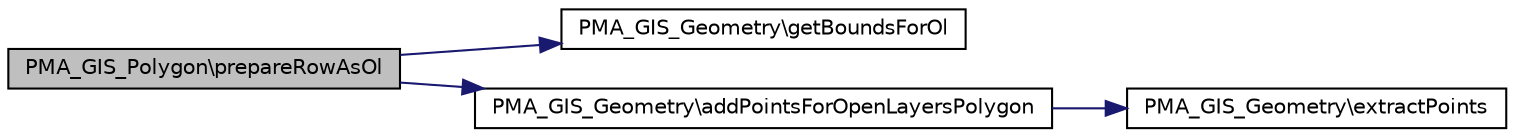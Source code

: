digraph G
{
  edge [fontname="Helvetica",fontsize="10",labelfontname="Helvetica",labelfontsize="10"];
  node [fontname="Helvetica",fontsize="10",shape=record];
  rankdir="LR";
  Node1 [label="PMA_GIS_Polygon\\prepareRowAsOl",height=0.2,width=0.4,color="black", fillcolor="grey75", style="filled" fontcolor="black"];
  Node1 -> Node2 [color="midnightblue",fontsize="10",style="solid",fontname="Helvetica"];
  Node2 [label="PMA_GIS_Geometry\\getBoundsForOl",height=0.2,width=0.4,color="black", fillcolor="white", style="filled",URL="$classPMA__GIS__Geometry.html#ad639545c151c082e1b901b3e37982ed7",tooltip="Returns OpenLayers.Bounds object that correspond to the bounds of GIS data."];
  Node1 -> Node3 [color="midnightblue",fontsize="10",style="solid",fontname="Helvetica"];
  Node3 [label="PMA_GIS_Geometry\\addPointsForOpenLayersPolygon",height=0.2,width=0.4,color="black", fillcolor="white", style="filled",URL="$classPMA__GIS__Geometry.html#a005897c5e13797c227b5ec1637008a35",tooltip="Generates JavaScriipt for adding points for OpenLayers polygon."];
  Node3 -> Node4 [color="midnightblue",fontsize="10",style="solid",fontname="Helvetica"];
  Node4 [label="PMA_GIS_Geometry\\extractPoints",height=0.2,width=0.4,color="black", fillcolor="white", style="filled",URL="$classPMA__GIS__Geometry.html#a5033e347b1a9d6479b25de6af865fc8c",tooltip="Extracts points, scales and returns them as an array."];
}
